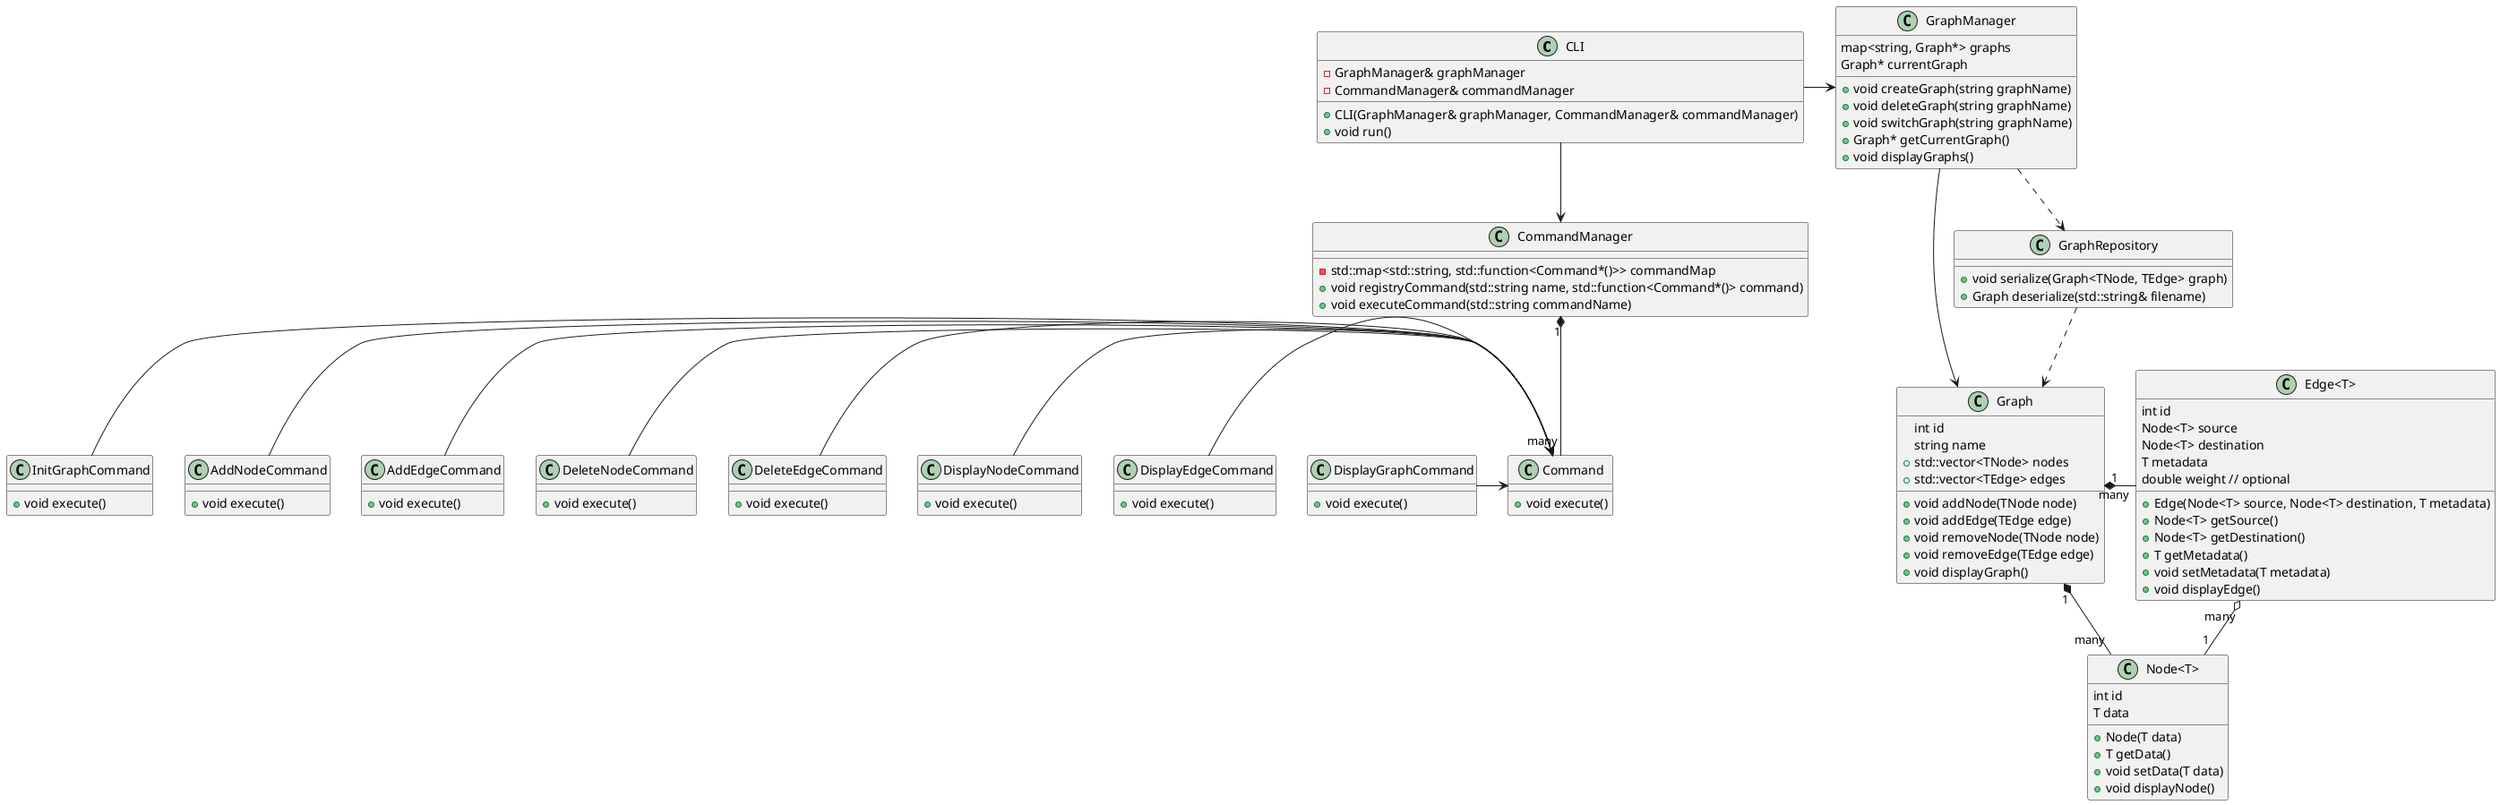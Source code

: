 @startuml
class CLI {
    -GraphManager& graphManager
    -CommandManager& commandManager
    +CLI(GraphManager& graphManager, CommandManager& commandManager)
    +void run()
}

CLI -> GraphManager
CLI --> CommandManager

class CommandManager {
    - std::map<std::string, std::function<Command*()>> commandMap
    + void registryCommand(std::string name, std::function<Command*()> command)
    + void executeCommand(std::string commandName)
}

class Command {
    + void execute()
}

class InitGraphCommand{
    + void execute()
}

class AddNodeCommand{
    + void execute()
}

class AddEdgeCommand{
    + void execute()
}

class DeleteNodeCommand{
    + void execute()
}

class DeleteEdgeCommand{
    + void execute()
}

class DisplayNodeCommand{
    + void execute()
}

class DisplayEdgeCommand{
    + void execute()
}

class DisplayGraphCommand{
    + void execute()
}

InitGraphCommand -> Command
AddNodeCommand -> Command
AddEdgeCommand -> Command
DeleteNodeCommand -> Command
DeleteEdgeCommand -> Command
DisplayNodeCommand -> Command
DisplayEdgeCommand -> Command
DisplayGraphCommand -> Command


class GraphManager {
    map<string, Graph*> graphs
    Graph* currentGraph
    +void createGraph(string graphName)
    +void deleteGraph(string graphName)
    +void switchGraph(string graphName)
    +Graph* getCurrentGraph()
    +void displayGraphs()
}

GraphManager --> Graph

class Graph {
    int id
    string name
    + std::vector<TNode> nodes
    + std::vector<TEdge> edges
    + void addNode(TNode node)
    + void addEdge(TEdge edge)
    + void removeNode(TNode node)
    + void removeEdge(TEdge edge)
    + void displayGraph()
}

class "Node<T>" {
      int id
      T data
    + Node(T data)
    + T getData()
    + void setData(T data)
    + void displayNode()
}

class "Edge<T>" {
      int id
      Node<T> source
      Node<T> destination
      T metadata
      double weight // optional
    + Edge(Node<T> source, Node<T> destination, T metadata)
    + Node<T> getSource()
    + Node<T> getDestination()
    + T getMetadata()
    + void setMetadata(T metadata)
    + void displayEdge()
}

class GraphRepository {
    + void serialize(Graph<TNode, TEdge> graph)
    + Graph deserialize(std::string& filename)
}

Graph "1" *- "many" "Node<T>"
Graph "1" *- "many" "Edge<T>"
"Edge<T>" "many" o-- "1" "Node<T>"

GraphRepository ..> "Graph"
GraphManager ..> "GraphRepository"


CommandManager "1" *-- "many" "Command"




' patterns:
' 1) Service layer - CommandManager implements the pattern because it acts as an intermediary between the user interface (in this case, the CLI) and the core business logic (represented by the commands and graph operations)
' 2) Facade - CLI providing a unified interface to the underlying subsystems like CommandManager
' 3) Factory Method - CommandManager provide the REGISTER_COMMAND macro simplifies the process of registering commands with their creators, making the system more flexible and extensible by allowing new commands to be added without modifying existing code.
' 4) Plugin - Command provide method execute() to implement new command and next register this in CommandManager. It allows to provide new commands which user requires.
' 5) Repository - GraphManager allow manage graphs and switch between them.
' 6) Metadata Mapping - The Edge class can use metaprogramming to implement weights, which helps determine the strength of the relationship between pieces of information, enabling more efficient analysis and processing
' 7) MVC - Graph(model), CommandManager(controller), display methods(view)
' 8) Foreign Key Mapping - The Edge class contains a reference to the Node class to establish dependencies between the data.
' 9) Serialized LOB - GraphRepository can persist and upload graph as single file to simply process of sharing data between applications.
' 10) Application Controller - CommandManager control execution of all incoming commands as a gateway.
' 11) Data Transfer Object - GraphRepository can generate file to transfer graph tp another application as llama-index for generate index for RAG.
' 12) Registry - CommandManager allow registry new method to extend application.
' 13) Value Object - Command classes can be identified by name but not id.
' 14) Special Case -  GraphManage has special case when graph is not initialized or uploaded by user.

@enduml

